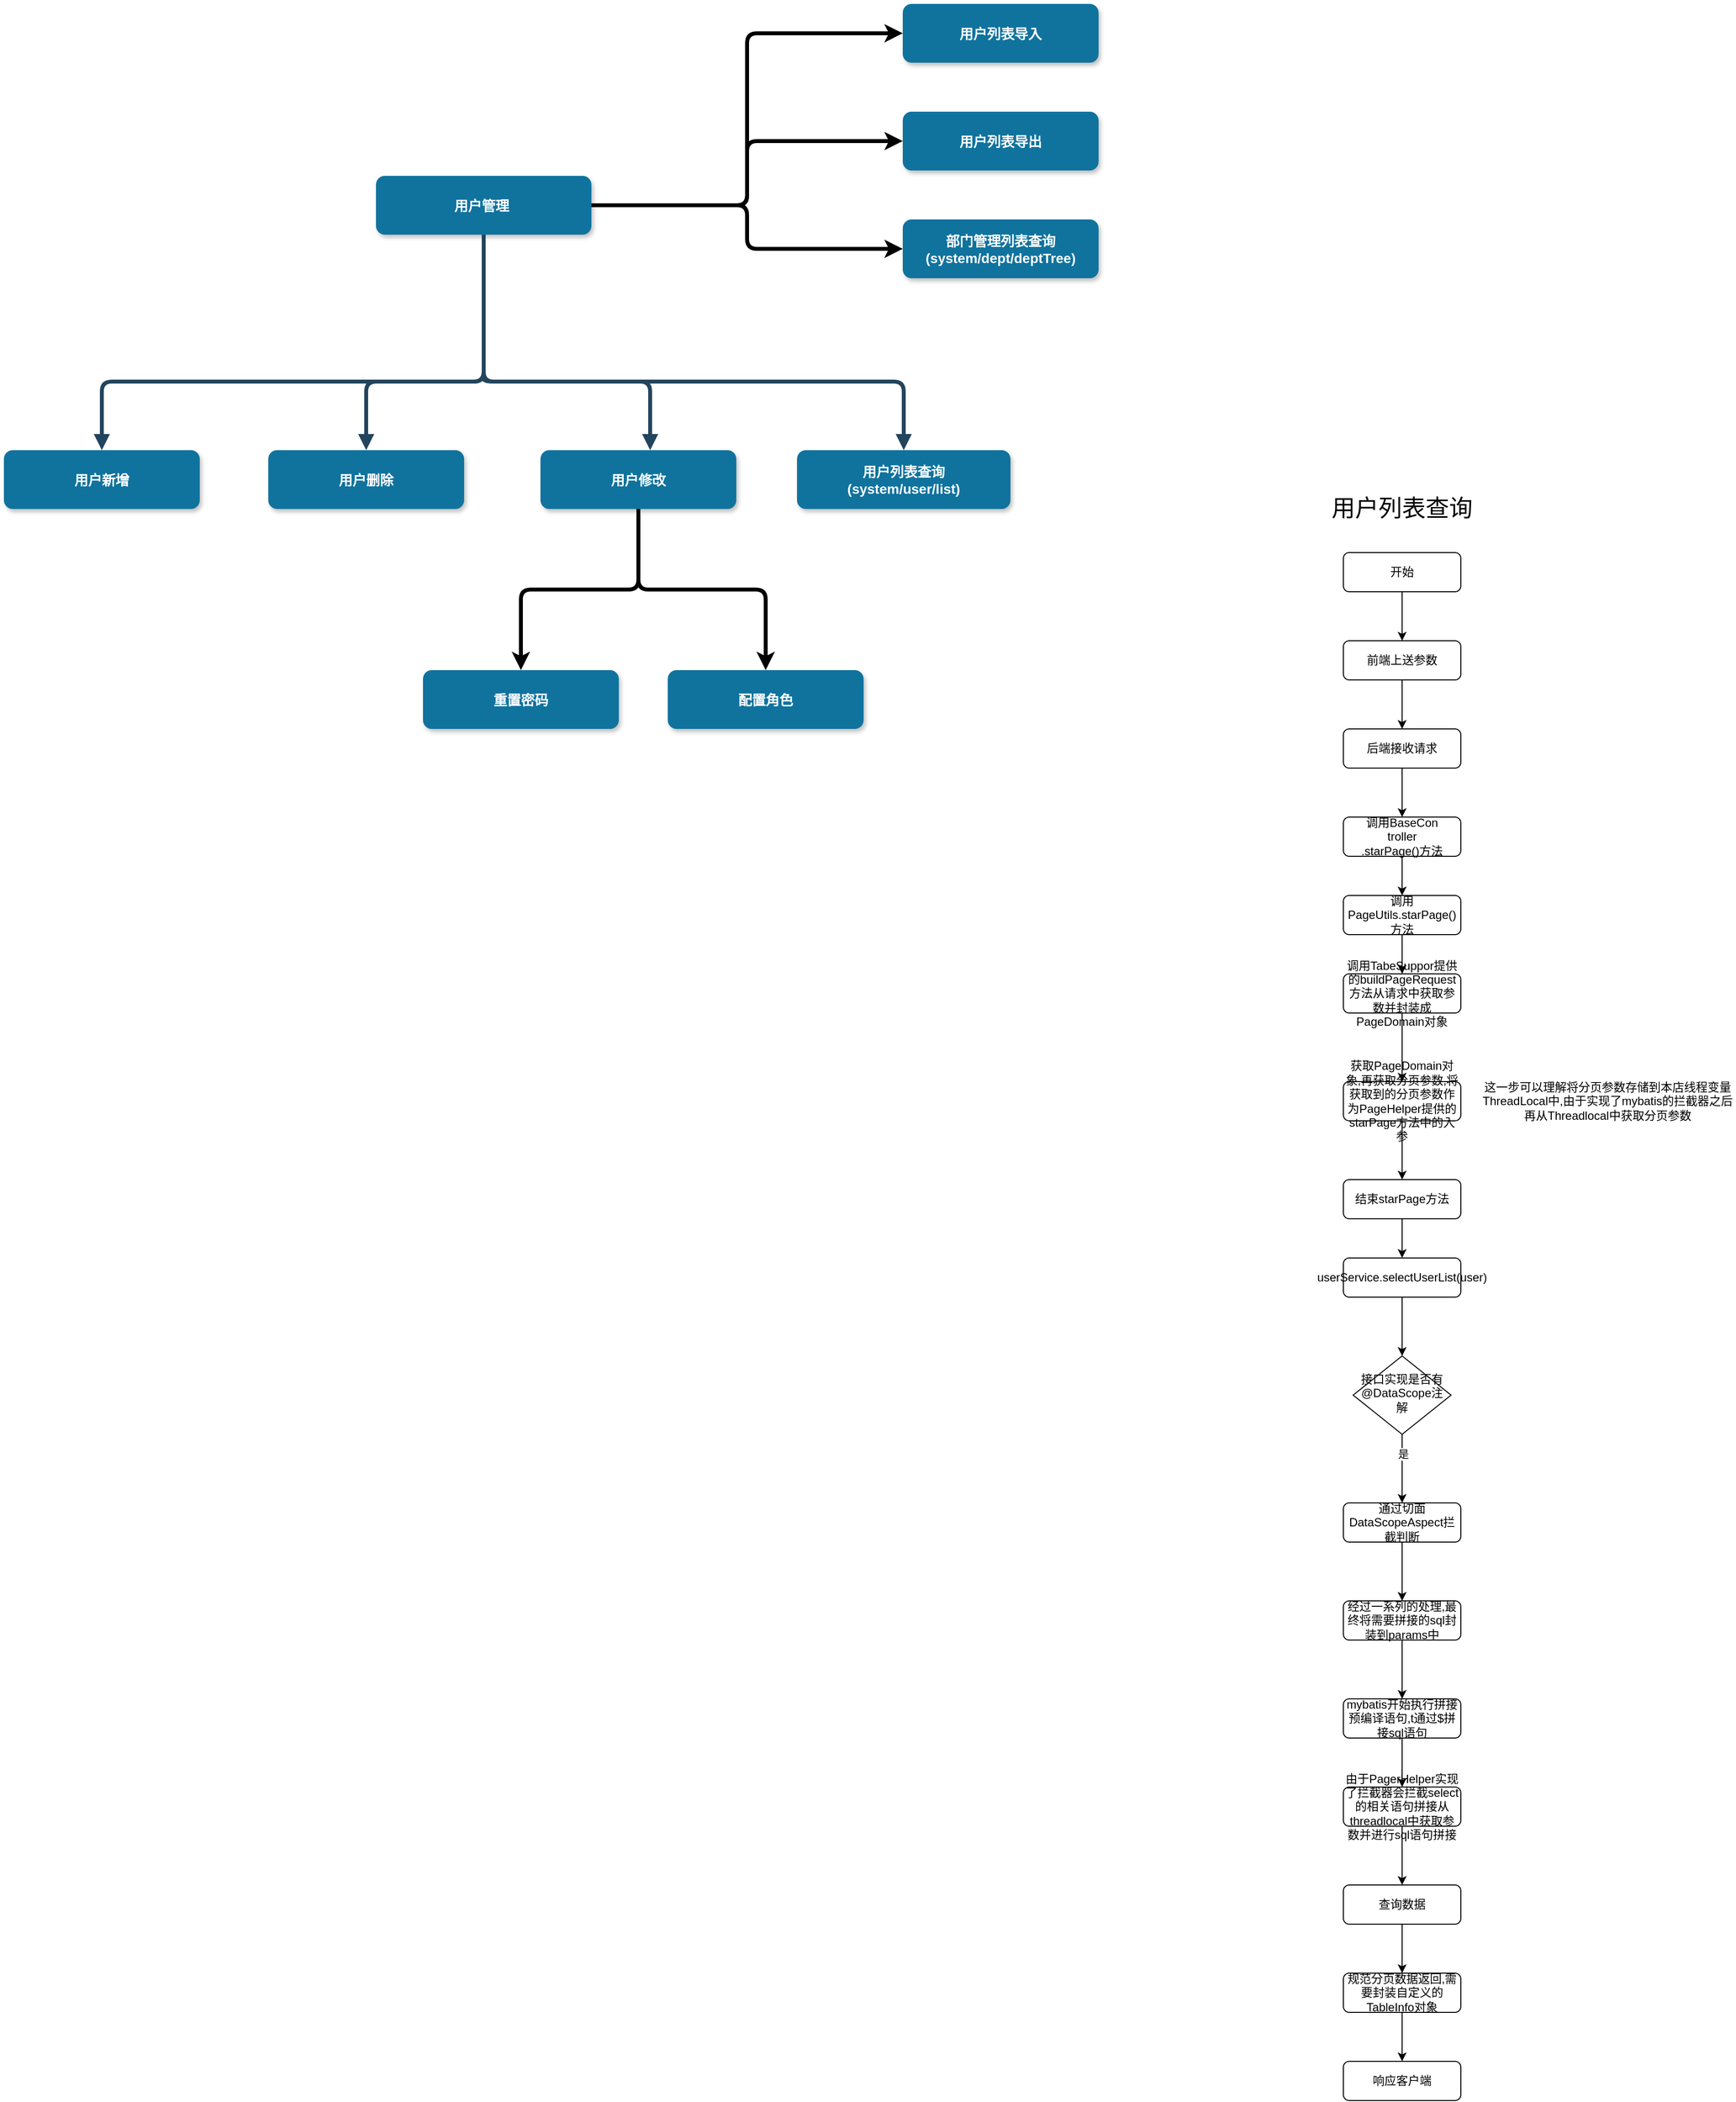 <mxfile version="22.1.16" type="github">
  <diagram name="Page-1" id="97916047-d0de-89f5-080d-49f4d83e522f">
    <mxGraphModel dx="954" dy="532" grid="1" gridSize="10" guides="1" tooltips="1" connect="1" arrows="1" fold="1" page="1" pageScale="1.5" pageWidth="1169" pageHeight="827" background="none" math="0" shadow="0">
      <root>
        <mxCell id="0" />
        <mxCell id="1" parent="0" />
        <mxCell id="97OE2iCurwB_TDhvjDrb-64" style="edgeStyle=orthogonalEdgeStyle;rounded=1;orthogonalLoop=1;jettySize=auto;html=1;entryX=0;entryY=0.5;entryDx=0;entryDy=0;strokeWidth=4;curved=0;" parent="1" source="3" target="97OE2iCurwB_TDhvjDrb-63" edge="1">
          <mxGeometry relative="1" as="geometry" />
        </mxCell>
        <mxCell id="97OE2iCurwB_TDhvjDrb-65" style="edgeStyle=orthogonalEdgeStyle;rounded=1;orthogonalLoop=1;jettySize=auto;html=1;entryX=0;entryY=0.5;entryDx=0;entryDy=0;strokeWidth=4;curved=0;" parent="1" source="3" target="97OE2iCurwB_TDhvjDrb-61" edge="1">
          <mxGeometry relative="1" as="geometry" />
        </mxCell>
        <mxCell id="97OE2iCurwB_TDhvjDrb-66" style="edgeStyle=orthogonalEdgeStyle;rounded=1;orthogonalLoop=1;jettySize=auto;html=1;strokeWidth=4;curved=0;" parent="1" source="3" target="97OE2iCurwB_TDhvjDrb-55" edge="1">
          <mxGeometry relative="1" as="geometry" />
        </mxCell>
        <mxCell id="3" value="用户管理 " style="rounded=1;fillColor=#10739E;strokeColor=none;shadow=1;gradientColor=none;fontStyle=1;fontColor=#FFFFFF;fontSize=14;" parent="1" vertex="1">
          <mxGeometry x="662" y="345.5" width="220" height="60" as="geometry" />
        </mxCell>
        <mxCell id="8" value="用户新增" style="rounded=1;fillColor=#10739E;strokeColor=none;shadow=1;gradientColor=none;fontStyle=1;fontColor=#FFFFFF;fontSize=14;" parent="1" vertex="1">
          <mxGeometry x="282" y="625.5" width="200" height="60" as="geometry" />
        </mxCell>
        <mxCell id="13" value="用户删除" style="rounded=1;fillColor=#10739E;strokeColor=none;shadow=1;gradientColor=none;fontStyle=1;fontColor=#FFFFFF;fontSize=14;" parent="1" vertex="1">
          <mxGeometry x="552" y="625.5" width="200" height="60" as="geometry" />
        </mxCell>
        <mxCell id="2OGilQvjieGkQ4hzUSqd-73" style="edgeStyle=orthogonalEdgeStyle;rounded=1;orthogonalLoop=1;jettySize=auto;html=1;strokeWidth=4;curved=0;" edge="1" parent="1" source="18" target="2OGilQvjieGkQ4hzUSqd-71">
          <mxGeometry relative="1" as="geometry" />
        </mxCell>
        <mxCell id="2OGilQvjieGkQ4hzUSqd-75" style="edgeStyle=orthogonalEdgeStyle;rounded=1;orthogonalLoop=1;jettySize=auto;html=1;strokeWidth=4;curved=0;" edge="1" parent="1" source="18" target="2OGilQvjieGkQ4hzUSqd-72">
          <mxGeometry relative="1" as="geometry" />
        </mxCell>
        <mxCell id="18" value="用户修改" style="rounded=1;fillColor=#10739E;strokeColor=none;shadow=1;gradientColor=none;fontStyle=1;fontColor=#FFFFFF;fontSize=14;" parent="1" vertex="1">
          <mxGeometry x="830" y="625.5" width="200" height="60" as="geometry" />
        </mxCell>
        <mxCell id="23" value="用户列表查询 &#xa;(system/user/list)" style="rounded=1;fillColor=#10739E;strokeColor=none;shadow=1;gradientColor=none;fontStyle=1;fontColor=#FFFFFF;fontSize=14;" parent="1" vertex="1">
          <mxGeometry x="1092" y="625.5" width="218" height="60" as="geometry" />
        </mxCell>
        <mxCell id="34" value="" style="edgeStyle=elbowEdgeStyle;elbow=vertical;strokeWidth=4;endArrow=block;endFill=1;fontStyle=1;strokeColor=#23445D;" parent="1" source="3" target="8" edge="1">
          <mxGeometry x="22" y="165.5" width="100" height="100" as="geometry">
            <mxPoint x="22" y="265.5" as="sourcePoint" />
            <mxPoint x="122" y="165.5" as="targetPoint" />
            <Array as="points">
              <mxPoint x="552" y="555.5" />
            </Array>
          </mxGeometry>
        </mxCell>
        <mxCell id="37" value="" style="edgeStyle=elbowEdgeStyle;elbow=vertical;strokeWidth=4;endArrow=block;endFill=1;fontStyle=1;strokeColor=#23445D;" parent="1" source="3" target="23" edge="1">
          <mxGeometry x="22" y="165.5" width="100" height="100" as="geometry">
            <mxPoint x="22" y="265.5" as="sourcePoint" />
            <mxPoint x="122" y="165.5" as="targetPoint" />
            <Array as="points">
              <mxPoint x="972" y="555.5" />
            </Array>
          </mxGeometry>
        </mxCell>
        <mxCell id="54" value="" style="edgeStyle=elbowEdgeStyle;elbow=vertical;strokeWidth=4;endArrow=block;endFill=1;fontStyle=1;strokeColor=#23445D;" parent="1" source="3" target="13" edge="1">
          <mxGeometry x="22" y="165.5" width="100" height="100" as="geometry">
            <mxPoint x="22" y="265.5" as="sourcePoint" />
            <mxPoint x="122" y="165.5" as="targetPoint" />
            <Array as="points">
              <mxPoint x="652" y="555.5" />
            </Array>
          </mxGeometry>
        </mxCell>
        <mxCell id="55" value="" style="edgeStyle=elbowEdgeStyle;elbow=vertical;strokeWidth=4;endArrow=block;endFill=1;fontStyle=1;strokeColor=#23445D;" parent="1" target="18" edge="1">
          <mxGeometry x="22" y="165.5" width="100" height="100" as="geometry">
            <mxPoint x="772" y="550" as="sourcePoint" />
            <mxPoint x="122" y="165.5" as="targetPoint" />
            <Array as="points">
              <mxPoint x="942" y="555.5" />
            </Array>
          </mxGeometry>
        </mxCell>
        <mxCell id="97OE2iCurwB_TDhvjDrb-55" value="部门管理列表查询&#xa;(system/dept/deptTree)" style="rounded=1;fillColor=#10739E;strokeColor=none;shadow=1;gradientColor=none;fontStyle=1;fontColor=#FFFFFF;fontSize=14;" parent="1" vertex="1">
          <mxGeometry x="1200" y="390" width="200" height="60" as="geometry" />
        </mxCell>
        <mxCell id="97OE2iCurwB_TDhvjDrb-61" value="用户列表导出" style="rounded=1;fillColor=#10739E;strokeColor=none;shadow=1;gradientColor=none;fontStyle=1;fontColor=#FFFFFF;fontSize=14;" parent="1" vertex="1">
          <mxGeometry x="1200" y="280" width="200" height="60" as="geometry" />
        </mxCell>
        <mxCell id="97OE2iCurwB_TDhvjDrb-63" value="用户列表导入" style="rounded=1;fillColor=#10739E;strokeColor=none;shadow=1;gradientColor=none;fontStyle=1;fontColor=#FFFFFF;fontSize=14;" parent="1" vertex="1">
          <mxGeometry x="1200" y="170" width="200" height="60" as="geometry" />
        </mxCell>
        <mxCell id="2OGilQvjieGkQ4hzUSqd-55" style="edgeStyle=orthogonalEdgeStyle;rounded=0;orthogonalLoop=1;jettySize=auto;html=1;" edge="1" parent="1" source="KxgZgCDPiJ_4J0MMUrAq-57" target="KxgZgCDPiJ_4J0MMUrAq-67">
          <mxGeometry relative="1" as="geometry" />
        </mxCell>
        <mxCell id="KxgZgCDPiJ_4J0MMUrAq-57" value="开始" style="rounded=1;whiteSpace=wrap;html=1;fontSize=12;glass=0;strokeWidth=1;shadow=0;" parent="1" vertex="1">
          <mxGeometry x="1650" y="730" width="120" height="40" as="geometry" />
        </mxCell>
        <mxCell id="KxgZgCDPiJ_4J0MMUrAq-78" style="edgeStyle=orthogonalEdgeStyle;rounded=0;orthogonalLoop=1;jettySize=auto;html=1;" parent="1" source="KxgZgCDPiJ_4J0MMUrAq-60" target="KxgZgCDPiJ_4J0MMUrAq-77" edge="1">
          <mxGeometry relative="1" as="geometry" />
        </mxCell>
        <mxCell id="KxgZgCDPiJ_4J0MMUrAq-79" value="是" style="edgeLabel;html=1;align=center;verticalAlign=middle;resizable=0;points=[];" parent="KxgZgCDPiJ_4J0MMUrAq-78" vertex="1" connectable="0">
          <mxGeometry x="-0.429" y="1" relative="1" as="geometry">
            <mxPoint as="offset" />
          </mxGeometry>
        </mxCell>
        <mxCell id="KxgZgCDPiJ_4J0MMUrAq-60" value="接口实现是否有@DataScope注解" style="rhombus;whiteSpace=wrap;html=1;shadow=0;fontFamily=Helvetica;fontSize=12;align=center;strokeWidth=1;spacing=6;spacingTop=-4;" parent="1" vertex="1">
          <mxGeometry x="1660" y="1550" width="100" height="80" as="geometry" />
        </mxCell>
        <mxCell id="2OGilQvjieGkQ4hzUSqd-56" style="edgeStyle=orthogonalEdgeStyle;rounded=0;orthogonalLoop=1;jettySize=auto;html=1;" edge="1" parent="1" source="KxgZgCDPiJ_4J0MMUrAq-67" target="KxgZgCDPiJ_4J0MMUrAq-68">
          <mxGeometry relative="1" as="geometry" />
        </mxCell>
        <mxCell id="KxgZgCDPiJ_4J0MMUrAq-67" value="前端上送参数" style="rounded=1;whiteSpace=wrap;html=1;fontSize=12;glass=0;strokeWidth=1;shadow=0;" parent="1" vertex="1">
          <mxGeometry x="1650" y="820" width="120" height="40" as="geometry" />
        </mxCell>
        <mxCell id="2OGilQvjieGkQ4hzUSqd-57" value="" style="edgeStyle=orthogonalEdgeStyle;rounded=0;orthogonalLoop=1;jettySize=auto;html=1;" edge="1" parent="1" source="KxgZgCDPiJ_4J0MMUrAq-68" target="KxgZgCDPiJ_4J0MMUrAq-71">
          <mxGeometry relative="1" as="geometry" />
        </mxCell>
        <mxCell id="KxgZgCDPiJ_4J0MMUrAq-68" value="后端接收请求" style="rounded=1;whiteSpace=wrap;html=1;fontSize=12;glass=0;strokeWidth=1;shadow=0;" parent="1" vertex="1">
          <mxGeometry x="1650" y="910" width="120" height="40" as="geometry" />
        </mxCell>
        <mxCell id="2OGilQvjieGkQ4hzUSqd-59" value="" style="edgeStyle=orthogonalEdgeStyle;rounded=0;orthogonalLoop=1;jettySize=auto;html=1;" edge="1" parent="1" source="KxgZgCDPiJ_4J0MMUrAq-69" target="KxgZgCDPiJ_4J0MMUrAq-70">
          <mxGeometry relative="1" as="geometry" />
        </mxCell>
        <mxCell id="KxgZgCDPiJ_4J0MMUrAq-69" value="调用PageUtils.starPage()方法" style="rounded=1;whiteSpace=wrap;html=1;fontSize=12;glass=0;strokeWidth=1;shadow=0;" parent="1" vertex="1">
          <mxGeometry x="1650" y="1080" width="120" height="40" as="geometry" />
        </mxCell>
        <mxCell id="2OGilQvjieGkQ4hzUSqd-60" value="" style="edgeStyle=orthogonalEdgeStyle;rounded=0;orthogonalLoop=1;jettySize=auto;html=1;" edge="1" parent="1" source="KxgZgCDPiJ_4J0MMUrAq-70" target="KxgZgCDPiJ_4J0MMUrAq-72">
          <mxGeometry relative="1" as="geometry" />
        </mxCell>
        <mxCell id="KxgZgCDPiJ_4J0MMUrAq-70" value="调用TabeSuppor提供的buildPageRequest方法从请求中获取参数并封装成PageDomain对象" style="rounded=1;whiteSpace=wrap;html=1;fontSize=12;glass=0;strokeWidth=1;shadow=0;" parent="1" vertex="1">
          <mxGeometry x="1650" y="1160" width="120" height="40" as="geometry" />
        </mxCell>
        <mxCell id="2OGilQvjieGkQ4hzUSqd-58" value="" style="edgeStyle=orthogonalEdgeStyle;rounded=0;orthogonalLoop=1;jettySize=auto;html=1;" edge="1" parent="1" source="KxgZgCDPiJ_4J0MMUrAq-71" target="KxgZgCDPiJ_4J0MMUrAq-69">
          <mxGeometry relative="1" as="geometry" />
        </mxCell>
        <mxCell id="KxgZgCDPiJ_4J0MMUrAq-71" value="调用BaseCon&lt;br&gt;troller&lt;br&gt;.starPage()方法" style="rounded=1;whiteSpace=wrap;html=1;fontSize=12;glass=0;strokeWidth=1;shadow=0;" parent="1" vertex="1">
          <mxGeometry x="1650" y="1000" width="120" height="40" as="geometry" />
        </mxCell>
        <mxCell id="2OGilQvjieGkQ4hzUSqd-61" value="" style="edgeStyle=orthogonalEdgeStyle;rounded=0;orthogonalLoop=1;jettySize=auto;html=1;" edge="1" parent="1" source="KxgZgCDPiJ_4J0MMUrAq-72" target="KxgZgCDPiJ_4J0MMUrAq-73">
          <mxGeometry relative="1" as="geometry" />
        </mxCell>
        <mxCell id="KxgZgCDPiJ_4J0MMUrAq-72" value="获取PageDomain对象,再获取分页参数,将获取到的分页参数作为PageHelper提供的starPage方法中的入参" style="rounded=1;whiteSpace=wrap;html=1;fontSize=12;glass=0;strokeWidth=1;shadow=0;" parent="1" vertex="1">
          <mxGeometry x="1650" y="1270" width="120" height="40" as="geometry" />
        </mxCell>
        <mxCell id="2OGilQvjieGkQ4hzUSqd-62" value="" style="edgeStyle=orthogonalEdgeStyle;rounded=0;orthogonalLoop=1;jettySize=auto;html=1;" edge="1" parent="1" source="KxgZgCDPiJ_4J0MMUrAq-73" target="KxgZgCDPiJ_4J0MMUrAq-74">
          <mxGeometry relative="1" as="geometry" />
        </mxCell>
        <mxCell id="KxgZgCDPiJ_4J0MMUrAq-73" value="结束starPage方法" style="rounded=1;whiteSpace=wrap;html=1;fontSize=12;glass=0;strokeWidth=1;shadow=0;" parent="1" vertex="1">
          <mxGeometry x="1650" y="1370" width="120" height="40" as="geometry" />
        </mxCell>
        <mxCell id="2OGilQvjieGkQ4hzUSqd-63" value="" style="edgeStyle=orthogonalEdgeStyle;rounded=0;orthogonalLoop=1;jettySize=auto;html=1;" edge="1" parent="1" source="KxgZgCDPiJ_4J0MMUrAq-74" target="KxgZgCDPiJ_4J0MMUrAq-60">
          <mxGeometry relative="1" as="geometry" />
        </mxCell>
        <mxCell id="KxgZgCDPiJ_4J0MMUrAq-74" value="userService.selectUserList(user)" style="rounded=1;whiteSpace=wrap;html=1;fontSize=12;glass=0;strokeWidth=1;shadow=0;" parent="1" vertex="1">
          <mxGeometry x="1650" y="1450" width="120" height="40" as="geometry" />
        </mxCell>
        <mxCell id="KxgZgCDPiJ_4J0MMUrAq-75" value="这一步可以理解将分页参数存储到本店线程变量ThreadLocal中,由于实现了mybatis的拦截器之后再从Threadlocal中获取分页参数" style="text;html=1;strokeColor=none;fillColor=none;align=center;verticalAlign=middle;whiteSpace=wrap;rounded=0;" parent="1" vertex="1">
          <mxGeometry x="1790" y="1275" width="260" height="30" as="geometry" />
        </mxCell>
        <mxCell id="2OGilQvjieGkQ4hzUSqd-64" value="" style="edgeStyle=orthogonalEdgeStyle;rounded=0;orthogonalLoop=1;jettySize=auto;html=1;" edge="1" parent="1" source="KxgZgCDPiJ_4J0MMUrAq-77" target="KxgZgCDPiJ_4J0MMUrAq-80">
          <mxGeometry relative="1" as="geometry" />
        </mxCell>
        <mxCell id="KxgZgCDPiJ_4J0MMUrAq-77" value="通过切面DataScopeAspect拦截判断" style="rounded=1;whiteSpace=wrap;html=1;fontSize=12;glass=0;strokeWidth=1;shadow=0;" parent="1" vertex="1">
          <mxGeometry x="1650" y="1700" width="120" height="40" as="geometry" />
        </mxCell>
        <mxCell id="2OGilQvjieGkQ4hzUSqd-65" value="" style="edgeStyle=orthogonalEdgeStyle;rounded=0;orthogonalLoop=1;jettySize=auto;html=1;" edge="1" parent="1" source="KxgZgCDPiJ_4J0MMUrAq-80" target="KxgZgCDPiJ_4J0MMUrAq-81">
          <mxGeometry relative="1" as="geometry" />
        </mxCell>
        <mxCell id="KxgZgCDPiJ_4J0MMUrAq-80" value="经过一系列的处理,最终将需要拼接的sql封装到params中" style="rounded=1;whiteSpace=wrap;html=1;fontSize=12;glass=0;strokeWidth=1;shadow=0;" parent="1" vertex="1">
          <mxGeometry x="1650" y="1800" width="120" height="40" as="geometry" />
        </mxCell>
        <mxCell id="2OGilQvjieGkQ4hzUSqd-66" value="" style="edgeStyle=orthogonalEdgeStyle;rounded=0;orthogonalLoop=1;jettySize=auto;html=1;" edge="1" parent="1" source="KxgZgCDPiJ_4J0MMUrAq-81" target="KxgZgCDPiJ_4J0MMUrAq-82">
          <mxGeometry relative="1" as="geometry" />
        </mxCell>
        <mxCell id="KxgZgCDPiJ_4J0MMUrAq-81" value="mybatis开始执行拼接预编译语句,t通过$拼接sql语句" style="rounded=1;whiteSpace=wrap;html=1;fontSize=12;glass=0;strokeWidth=1;shadow=0;" parent="1" vertex="1">
          <mxGeometry x="1650" y="1900" width="120" height="40" as="geometry" />
        </mxCell>
        <mxCell id="2OGilQvjieGkQ4hzUSqd-67" value="" style="edgeStyle=orthogonalEdgeStyle;rounded=0;orthogonalLoop=1;jettySize=auto;html=1;" edge="1" parent="1" source="KxgZgCDPiJ_4J0MMUrAq-82" target="KxgZgCDPiJ_4J0MMUrAq-83">
          <mxGeometry relative="1" as="geometry" />
        </mxCell>
        <mxCell id="KxgZgCDPiJ_4J0MMUrAq-82" value="由于PagerHelper实现了拦截器会拦截select的相关语句拼接从threadlocal中获取参数并进行sql语句拼接" style="rounded=1;whiteSpace=wrap;html=1;fontSize=12;glass=0;strokeWidth=1;shadow=0;" parent="1" vertex="1">
          <mxGeometry x="1650" y="1990" width="120" height="40" as="geometry" />
        </mxCell>
        <mxCell id="2OGilQvjieGkQ4hzUSqd-68" value="" style="edgeStyle=orthogonalEdgeStyle;rounded=0;orthogonalLoop=1;jettySize=auto;html=1;" edge="1" parent="1" source="KxgZgCDPiJ_4J0MMUrAq-83" target="KxgZgCDPiJ_4J0MMUrAq-84">
          <mxGeometry relative="1" as="geometry" />
        </mxCell>
        <mxCell id="KxgZgCDPiJ_4J0MMUrAq-83" value="查询数据" style="rounded=1;whiteSpace=wrap;html=1;fontSize=12;glass=0;strokeWidth=1;shadow=0;" parent="1" vertex="1">
          <mxGeometry x="1650" y="2090" width="120" height="40" as="geometry" />
        </mxCell>
        <mxCell id="2OGilQvjieGkQ4hzUSqd-69" value="" style="edgeStyle=orthogonalEdgeStyle;rounded=0;orthogonalLoop=1;jettySize=auto;html=1;" edge="1" parent="1" source="KxgZgCDPiJ_4J0MMUrAq-84" target="KxgZgCDPiJ_4J0MMUrAq-85">
          <mxGeometry relative="1" as="geometry" />
        </mxCell>
        <mxCell id="KxgZgCDPiJ_4J0MMUrAq-84" value="规范分页数据返回,需要封装自定义的TableInfo对象" style="rounded=1;whiteSpace=wrap;html=1;fontSize=12;glass=0;strokeWidth=1;shadow=0;" parent="1" vertex="1">
          <mxGeometry x="1650" y="2180" width="120" height="40" as="geometry" />
        </mxCell>
        <mxCell id="KxgZgCDPiJ_4J0MMUrAq-85" value="响应客户端" style="rounded=1;whiteSpace=wrap;html=1;fontSize=12;glass=0;strokeWidth=1;shadow=0;" parent="1" vertex="1">
          <mxGeometry x="1650" y="2270" width="120" height="40" as="geometry" />
        </mxCell>
        <mxCell id="2OGilQvjieGkQ4hzUSqd-70" value="&lt;font style=&quot;font-size: 24px;&quot;&gt;用户列表查询&lt;/font&gt;" style="text;html=1;strokeColor=none;fillColor=none;align=center;verticalAlign=middle;whiteSpace=wrap;rounded=0;" vertex="1" parent="1">
          <mxGeometry x="1630" y="670" width="160" height="30" as="geometry" />
        </mxCell>
        <mxCell id="2OGilQvjieGkQ4hzUSqd-71" value="重置密码" style="rounded=1;fillColor=#10739E;strokeColor=none;shadow=1;gradientColor=none;fontStyle=1;fontColor=#FFFFFF;fontSize=14;" vertex="1" parent="1">
          <mxGeometry x="710" y="850" width="200" height="60" as="geometry" />
        </mxCell>
        <mxCell id="2OGilQvjieGkQ4hzUSqd-72" value="配置角色" style="rounded=1;fillColor=#10739E;strokeColor=none;shadow=1;gradientColor=none;fontStyle=1;fontColor=#FFFFFF;fontSize=14;" vertex="1" parent="1">
          <mxGeometry x="960" y="850" width="200" height="60" as="geometry" />
        </mxCell>
      </root>
    </mxGraphModel>
  </diagram>
</mxfile>
